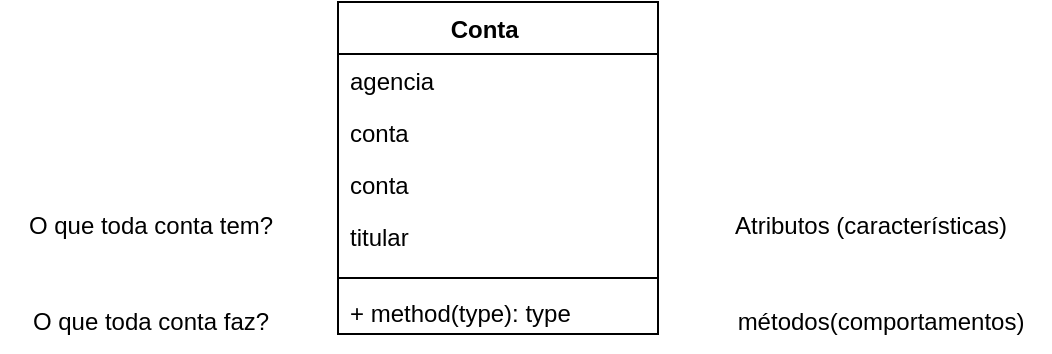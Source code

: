 <mxfile version="20.8.23" type="github">
  <diagram name="Página-1" id="hNBzgnxtlY0gXLZmZNUr">
    <mxGraphModel dx="880" dy="452" grid="1" gridSize="10" guides="1" tooltips="1" connect="1" arrows="1" fold="1" page="1" pageScale="1" pageWidth="827" pageHeight="1169" math="0" shadow="0">
      <root>
        <mxCell id="0" />
        <mxCell id="1" parent="0" />
        <mxCell id="jAGknEIZMwl8E9_vv-6V-9" value="O que toda conta tem?" style="text;html=1;align=center;verticalAlign=middle;resizable=0;points=[];autosize=1;strokeColor=none;fillColor=none;" vertex="1" parent="1">
          <mxGeometry x="165" y="257" width="150" height="30" as="geometry" />
        </mxCell>
        <mxCell id="jAGknEIZMwl8E9_vv-6V-10" value="Atributos (características)" style="text;html=1;align=center;verticalAlign=middle;resizable=0;points=[];autosize=1;strokeColor=none;fillColor=none;" vertex="1" parent="1">
          <mxGeometry x="520" y="257" width="160" height="30" as="geometry" />
        </mxCell>
        <mxCell id="jAGknEIZMwl8E9_vv-6V-11" value="O que toda conta faz?" style="text;html=1;align=center;verticalAlign=middle;resizable=0;points=[];autosize=1;strokeColor=none;fillColor=none;" vertex="1" parent="1">
          <mxGeometry x="170" y="305" width="140" height="30" as="geometry" />
        </mxCell>
        <mxCell id="jAGknEIZMwl8E9_vv-6V-12" value="métodos(comportamentos)" style="text;html=1;align=center;verticalAlign=middle;resizable=0;points=[];autosize=1;strokeColor=none;fillColor=none;" vertex="1" parent="1">
          <mxGeometry x="520" y="305" width="170" height="30" as="geometry" />
        </mxCell>
        <mxCell id="jAGknEIZMwl8E9_vv-6V-19" value="Conta    &#xa;&#xa;" style="swimlane;fontStyle=1;align=center;verticalAlign=top;childLayout=stackLayout;horizontal=1;startSize=26;horizontalStack=0;resizeParent=1;resizeParentMax=0;resizeLast=0;collapsible=1;marginBottom=0;" vertex="1" parent="1">
          <mxGeometry x="334" y="160" width="160" height="166" as="geometry" />
        </mxCell>
        <mxCell id="jAGknEIZMwl8E9_vv-6V-20" value="agencia" style="text;strokeColor=none;fillColor=none;align=left;verticalAlign=top;spacingLeft=4;spacingRight=4;overflow=hidden;rotatable=0;points=[[0,0.5],[1,0.5]];portConstraint=eastwest;" vertex="1" parent="jAGknEIZMwl8E9_vv-6V-19">
          <mxGeometry y="26" width="160" height="26" as="geometry" />
        </mxCell>
        <mxCell id="jAGknEIZMwl8E9_vv-6V-23" value="conta" style="text;strokeColor=none;fillColor=none;align=left;verticalAlign=top;spacingLeft=4;spacingRight=4;overflow=hidden;rotatable=0;points=[[0,0.5],[1,0.5]];portConstraint=eastwest;" vertex="1" parent="jAGknEIZMwl8E9_vv-6V-19">
          <mxGeometry y="52" width="160" height="26" as="geometry" />
        </mxCell>
        <mxCell id="jAGknEIZMwl8E9_vv-6V-24" value="conta" style="text;strokeColor=none;fillColor=none;align=left;verticalAlign=top;spacingLeft=4;spacingRight=4;overflow=hidden;rotatable=0;points=[[0,0.5],[1,0.5]];portConstraint=eastwest;" vertex="1" parent="jAGknEIZMwl8E9_vv-6V-19">
          <mxGeometry y="78" width="160" height="26" as="geometry" />
        </mxCell>
        <mxCell id="jAGknEIZMwl8E9_vv-6V-25" value="titular" style="text;strokeColor=none;fillColor=none;align=left;verticalAlign=top;spacingLeft=4;spacingRight=4;overflow=hidden;rotatable=0;points=[[0,0.5],[1,0.5]];portConstraint=eastwest;" vertex="1" parent="jAGknEIZMwl8E9_vv-6V-19">
          <mxGeometry y="104" width="160" height="30" as="geometry" />
        </mxCell>
        <mxCell id="jAGknEIZMwl8E9_vv-6V-21" value="" style="line;strokeWidth=1;fillColor=none;align=left;verticalAlign=middle;spacingTop=-1;spacingLeft=3;spacingRight=3;rotatable=0;labelPosition=right;points=[];portConstraint=eastwest;strokeColor=inherit;" vertex="1" parent="jAGknEIZMwl8E9_vv-6V-19">
          <mxGeometry y="134" width="160" height="8" as="geometry" />
        </mxCell>
        <mxCell id="jAGknEIZMwl8E9_vv-6V-22" value="+ method(type): type" style="text;strokeColor=none;fillColor=none;align=left;verticalAlign=top;spacingLeft=4;spacingRight=4;overflow=hidden;rotatable=0;points=[[0,0.5],[1,0.5]];portConstraint=eastwest;" vertex="1" parent="jAGknEIZMwl8E9_vv-6V-19">
          <mxGeometry y="142" width="160" height="24" as="geometry" />
        </mxCell>
      </root>
    </mxGraphModel>
  </diagram>
</mxfile>
